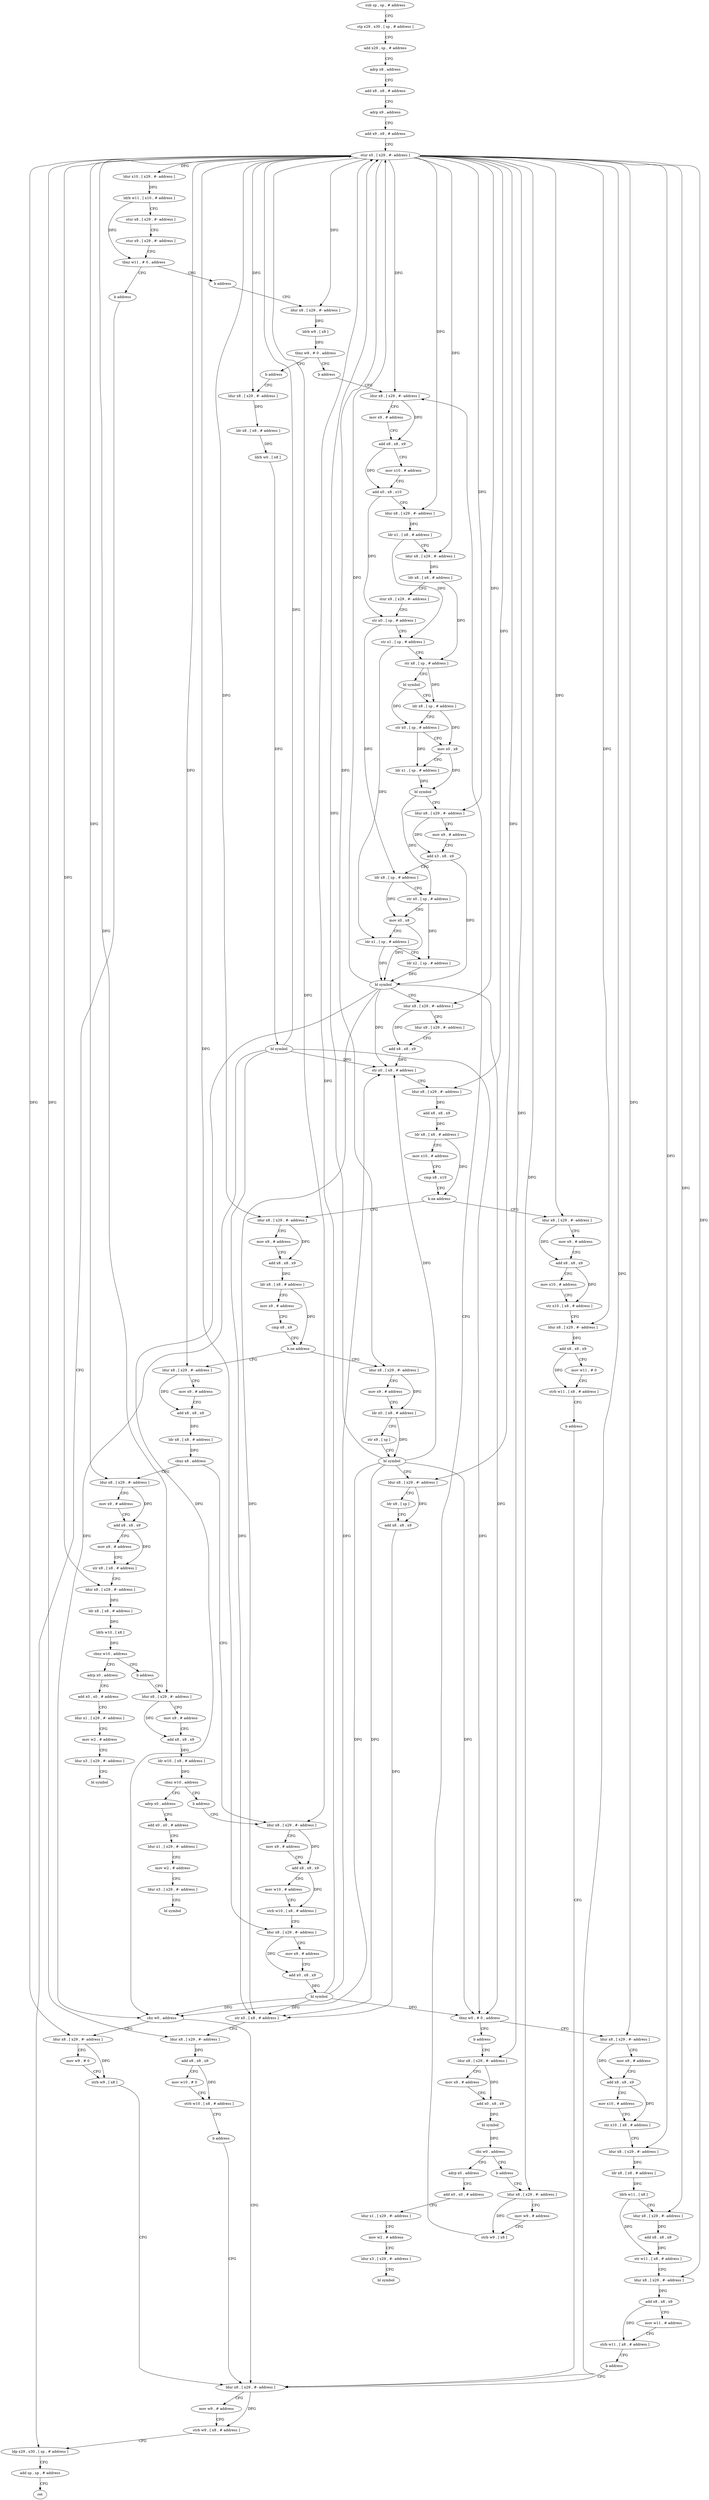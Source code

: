 digraph "func" {
"4326572" [label = "sub sp , sp , # address" ]
"4326576" [label = "stp x29 , x30 , [ sp , # address ]" ]
"4326580" [label = "add x29 , sp , # address" ]
"4326584" [label = "adrp x8 , address" ]
"4326588" [label = "add x8 , x8 , # address" ]
"4326592" [label = "adrp x9 , address" ]
"4326596" [label = "add x9 , x9 , # address" ]
"4326600" [label = "stur x0 , [ x29 , #- address ]" ]
"4326604" [label = "ldur x10 , [ x29 , #- address ]" ]
"4326608" [label = "ldrb w11 , [ x10 , # address ]" ]
"4326612" [label = "stur x8 , [ x29 , #- address ]" ]
"4326616" [label = "stur x9 , [ x29 , #- address ]" ]
"4326620" [label = "tbnz w11 , # 0 , address" ]
"4326628" [label = "b address" ]
"4326624" [label = "b address" ]
"4327272" [label = "ldp x29 , x30 , [ sp , # address ]" ]
"4326632" [label = "ldur x8 , [ x29 , #- address ]" ]
"4327276" [label = "add sp , sp , # address" ]
"4327280" [label = "ret" ]
"4326636" [label = "ldrb w9 , [ x8 ]" ]
"4326640" [label = "tbnz w9 , # 0 , address" ]
"4326648" [label = "b address" ]
"4326644" [label = "b address" ]
"4326800" [label = "ldur x8 , [ x29 , #- address ]" ]
"4326652" [label = "ldur x8 , [ x29 , #- address ]" ]
"4326804" [label = "mov x9 , # address" ]
"4326808" [label = "add x8 , x8 , x9" ]
"4326812" [label = "mov x10 , # address" ]
"4326816" [label = "add x0 , x8 , x10" ]
"4326820" [label = "ldur x8 , [ x29 , #- address ]" ]
"4326824" [label = "ldr x1 , [ x8 , # address ]" ]
"4326828" [label = "ldur x8 , [ x29 , #- address ]" ]
"4326832" [label = "ldr x8 , [ x8 , # address ]" ]
"4326836" [label = "stur x9 , [ x29 , #- address ]" ]
"4326840" [label = "str x0 , [ sp , # address ]" ]
"4326844" [label = "str x1 , [ sp , # address ]" ]
"4326848" [label = "str x8 , [ sp , # address ]" ]
"4326852" [label = "bl symbol" ]
"4326856" [label = "ldr x8 , [ sp , # address ]" ]
"4326860" [label = "str x0 , [ sp , # address ]" ]
"4326864" [label = "mov x0 , x8" ]
"4326868" [label = "ldr x1 , [ sp , # address ]" ]
"4326872" [label = "bl symbol" ]
"4326876" [label = "ldur x8 , [ x29 , #- address ]" ]
"4326880" [label = "mov x9 , # address" ]
"4326884" [label = "add x3 , x8 , x9" ]
"4326888" [label = "ldr x8 , [ sp , # address ]" ]
"4326892" [label = "str x0 , [ sp , # address ]" ]
"4326896" [label = "mov x0 , x8" ]
"4326900" [label = "ldr x1 , [ sp , # address ]" ]
"4326904" [label = "ldr x2 , [ sp , # address ]" ]
"4326908" [label = "bl symbol" ]
"4326912" [label = "ldur x8 , [ x29 , #- address ]" ]
"4326916" [label = "ldur x9 , [ x29 , #- address ]" ]
"4326920" [label = "add x8 , x8 , x9" ]
"4326924" [label = "str x0 , [ x8 , # address ]" ]
"4326928" [label = "ldur x8 , [ x29 , #- address ]" ]
"4326932" [label = "add x8 , x8 , x9" ]
"4326936" [label = "ldr x8 , [ x8 , # address ]" ]
"4326940" [label = "mov x10 , # address" ]
"4326944" [label = "cmp x8 , x10" ]
"4326948" [label = "b.ne address" ]
"4326992" [label = "ldur x8 , [ x29 , #- address ]" ]
"4326952" [label = "ldur x8 , [ x29 , #- address ]" ]
"4326656" [label = "ldr x8 , [ x8 , # address ]" ]
"4326660" [label = "ldrb w0 , [ x8 ]" ]
"4326664" [label = "bl symbol" ]
"4326668" [label = "tbnz w0 , # 0 , address" ]
"4326676" [label = "ldur x8 , [ x29 , #- address ]" ]
"4326672" [label = "b address" ]
"4326996" [label = "mov x9 , # address" ]
"4327000" [label = "add x8 , x8 , x9" ]
"4327004" [label = "ldr x8 , [ x8 , # address ]" ]
"4327008" [label = "mov x9 , # address" ]
"4327012" [label = "cmp x8 , x9" ]
"4327016" [label = "b.ne address" ]
"4327076" [label = "ldur x8 , [ x29 , #- address ]" ]
"4327020" [label = "ldur x8 , [ x29 , #- address ]" ]
"4326956" [label = "mov x9 , # address" ]
"4326960" [label = "add x8 , x8 , x9" ]
"4326964" [label = "mov x10 , # address" ]
"4326968" [label = "str x10 , [ x8 , # address ]" ]
"4326972" [label = "ldur x8 , [ x29 , #- address ]" ]
"4326976" [label = "add x8 , x8 , x9" ]
"4326980" [label = "mov w11 , # 0" ]
"4326984" [label = "strb w11 , [ x8 , # address ]" ]
"4326988" [label = "b address" ]
"4327260" [label = "ldur x8 , [ x29 , #- address ]" ]
"4326680" [label = "mov x9 , # address" ]
"4326684" [label = "add x8 , x8 , x9" ]
"4326688" [label = "mov x10 , # address" ]
"4326692" [label = "str x10 , [ x8 , # address ]" ]
"4326696" [label = "ldur x8 , [ x29 , #- address ]" ]
"4326700" [label = "ldr x8 , [ x8 , # address ]" ]
"4326704" [label = "ldrb w11 , [ x8 ]" ]
"4326708" [label = "ldur x8 , [ x29 , #- address ]" ]
"4326712" [label = "add x8 , x8 , x9" ]
"4326716" [label = "str w11 , [ x8 , # address ]" ]
"4326720" [label = "ldur x8 , [ x29 , #- address ]" ]
"4326724" [label = "add x8 , x8 , x9" ]
"4326728" [label = "mov w11 , # address" ]
"4326732" [label = "strb w11 , [ x8 , # address ]" ]
"4326736" [label = "b address" ]
"4326740" [label = "ldur x8 , [ x29 , #- address ]" ]
"4327080" [label = "mov x9 , # address" ]
"4327084" [label = "add x8 , x8 , x9" ]
"4327088" [label = "ldr x8 , [ x8 , # address ]" ]
"4327092" [label = "cbnz x8 , address" ]
"4327208" [label = "ldur x8 , [ x29 , #- address ]" ]
"4327096" [label = "ldur x8 , [ x29 , #- address ]" ]
"4327024" [label = "mov x9 , # address" ]
"4327028" [label = "ldr x0 , [ x8 , # address ]" ]
"4327032" [label = "str x9 , [ sp ]" ]
"4327036" [label = "bl symbol" ]
"4327040" [label = "ldur x8 , [ x29 , #- address ]" ]
"4327044" [label = "ldr x9 , [ sp ]" ]
"4327048" [label = "add x8 , x8 , x9" ]
"4327052" [label = "str x0 , [ x8 , # address ]" ]
"4327056" [label = "ldur x8 , [ x29 , #- address ]" ]
"4327060" [label = "add x8 , x8 , x9" ]
"4327064" [label = "mov w10 , # 0" ]
"4327068" [label = "strb w10 , [ x8 , # address ]" ]
"4327072" [label = "b address" ]
"4327264" [label = "mov w9 , # address" ]
"4327268" [label = "strb w9 , [ x8 , # address ]" ]
"4326744" [label = "mov x9 , # address" ]
"4326748" [label = "add x0 , x8 , x9" ]
"4326752" [label = "bl symbol" ]
"4326756" [label = "cbz w0 , address" ]
"4326764" [label = "adrp x0 , address" ]
"4326760" [label = "b address" ]
"4327212" [label = "mov x9 , # address" ]
"4327216" [label = "add x8 , x8 , x9" ]
"4327220" [label = "mov w10 , # address" ]
"4327224" [label = "strb w10 , [ x8 , # address ]" ]
"4327228" [label = "ldur x8 , [ x29 , #- address ]" ]
"4327232" [label = "mov x9 , # address" ]
"4327236" [label = "add x0 , x8 , x9" ]
"4327240" [label = "bl symbol" ]
"4327244" [label = "cbz w0 , address" ]
"4327248" [label = "ldur x8 , [ x29 , #- address ]" ]
"4327100" [label = "mov x9 , # address" ]
"4327104" [label = "add x8 , x8 , x9" ]
"4327108" [label = "mov x9 , # address" ]
"4327112" [label = "str x9 , [ x8 , # address ]" ]
"4327116" [label = "ldur x8 , [ x29 , #- address ]" ]
"4327120" [label = "ldr x8 , [ x8 , # address ]" ]
"4327124" [label = "ldrb w10 , [ x8 ]" ]
"4327128" [label = "cbnz w10 , address" ]
"4327136" [label = "adrp x0 , address" ]
"4327132" [label = "b address" ]
"4326768" [label = "add x0 , x0 , # address" ]
"4326772" [label = "ldur x1 , [ x29 , #- address ]" ]
"4326776" [label = "mov w2 , # address" ]
"4326780" [label = "ldur x3 , [ x29 , #- address ]" ]
"4326784" [label = "bl symbol" ]
"4326788" [label = "ldur x8 , [ x29 , #- address ]" ]
"4327252" [label = "mov w9 , # 0" ]
"4327256" [label = "strb w9 , [ x8 ]" ]
"4327140" [label = "add x0 , x0 , # address" ]
"4327144" [label = "ldur x1 , [ x29 , #- address ]" ]
"4327148" [label = "mov w2 , # address" ]
"4327152" [label = "ldur x3 , [ x29 , #- address ]" ]
"4327156" [label = "bl symbol" ]
"4327160" [label = "ldur x8 , [ x29 , #- address ]" ]
"4326792" [label = "mov w9 , # address" ]
"4326796" [label = "strb w9 , [ x8 ]" ]
"4327164" [label = "mov x9 , # address" ]
"4327168" [label = "add x8 , x8 , x9" ]
"4327172" [label = "ldr w10 , [ x8 , # address ]" ]
"4327176" [label = "cbnz w10 , address" ]
"4327184" [label = "adrp x0 , address" ]
"4327180" [label = "b address" ]
"4327188" [label = "add x0 , x0 , # address" ]
"4327192" [label = "ldur x1 , [ x29 , #- address ]" ]
"4327196" [label = "mov w2 , # address" ]
"4327200" [label = "ldur x3 , [ x29 , #- address ]" ]
"4327204" [label = "bl symbol" ]
"4326572" -> "4326576" [ label = "CFG" ]
"4326576" -> "4326580" [ label = "CFG" ]
"4326580" -> "4326584" [ label = "CFG" ]
"4326584" -> "4326588" [ label = "CFG" ]
"4326588" -> "4326592" [ label = "CFG" ]
"4326592" -> "4326596" [ label = "CFG" ]
"4326596" -> "4326600" [ label = "CFG" ]
"4326600" -> "4326604" [ label = "DFG" ]
"4326600" -> "4326632" [ label = "DFG" ]
"4326600" -> "4326800" [ label = "DFG" ]
"4326600" -> "4326820" [ label = "DFG" ]
"4326600" -> "4326828" [ label = "DFG" ]
"4326600" -> "4326876" [ label = "DFG" ]
"4326600" -> "4326912" [ label = "DFG" ]
"4326600" -> "4326928" [ label = "DFG" ]
"4326600" -> "4326652" [ label = "DFG" ]
"4326600" -> "4326992" [ label = "DFG" ]
"4326600" -> "4326952" [ label = "DFG" ]
"4326600" -> "4326972" [ label = "DFG" ]
"4326600" -> "4326676" [ label = "DFG" ]
"4326600" -> "4326696" [ label = "DFG" ]
"4326600" -> "4326708" [ label = "DFG" ]
"4326600" -> "4326720" [ label = "DFG" ]
"4326600" -> "4327076" [ label = "DFG" ]
"4326600" -> "4327020" [ label = "DFG" ]
"4326600" -> "4327040" [ label = "DFG" ]
"4326600" -> "4327056" [ label = "DFG" ]
"4326600" -> "4327260" [ label = "DFG" ]
"4326600" -> "4326740" [ label = "DFG" ]
"4326600" -> "4327208" [ label = "DFG" ]
"4326600" -> "4327228" [ label = "DFG" ]
"4326600" -> "4327096" [ label = "DFG" ]
"4326600" -> "4327116" [ label = "DFG" ]
"4326600" -> "4327248" [ label = "DFG" ]
"4326600" -> "4326788" [ label = "DFG" ]
"4326600" -> "4327160" [ label = "DFG" ]
"4326604" -> "4326608" [ label = "DFG" ]
"4326608" -> "4326612" [ label = "CFG" ]
"4326608" -> "4326620" [ label = "DFG" ]
"4326612" -> "4326616" [ label = "CFG" ]
"4326616" -> "4326620" [ label = "CFG" ]
"4326620" -> "4326628" [ label = "CFG" ]
"4326620" -> "4326624" [ label = "CFG" ]
"4326628" -> "4327272" [ label = "CFG" ]
"4326624" -> "4326632" [ label = "CFG" ]
"4327272" -> "4327276" [ label = "CFG" ]
"4326632" -> "4326636" [ label = "DFG" ]
"4327276" -> "4327280" [ label = "CFG" ]
"4326636" -> "4326640" [ label = "DFG" ]
"4326640" -> "4326648" [ label = "CFG" ]
"4326640" -> "4326644" [ label = "CFG" ]
"4326648" -> "4326800" [ label = "CFG" ]
"4326644" -> "4326652" [ label = "CFG" ]
"4326800" -> "4326804" [ label = "CFG" ]
"4326800" -> "4326808" [ label = "DFG" ]
"4326652" -> "4326656" [ label = "DFG" ]
"4326804" -> "4326808" [ label = "CFG" ]
"4326808" -> "4326812" [ label = "CFG" ]
"4326808" -> "4326816" [ label = "DFG" ]
"4326812" -> "4326816" [ label = "CFG" ]
"4326816" -> "4326820" [ label = "CFG" ]
"4326816" -> "4326840" [ label = "DFG" ]
"4326820" -> "4326824" [ label = "DFG" ]
"4326824" -> "4326828" [ label = "CFG" ]
"4326824" -> "4326844" [ label = "DFG" ]
"4326828" -> "4326832" [ label = "DFG" ]
"4326832" -> "4326836" [ label = "CFG" ]
"4326832" -> "4326848" [ label = "DFG" ]
"4326836" -> "4326840" [ label = "CFG" ]
"4326840" -> "4326844" [ label = "CFG" ]
"4326840" -> "4326888" [ label = "DFG" ]
"4326844" -> "4326848" [ label = "CFG" ]
"4326844" -> "4326900" [ label = "DFG" ]
"4326848" -> "4326852" [ label = "CFG" ]
"4326848" -> "4326856" [ label = "DFG" ]
"4326852" -> "4326856" [ label = "CFG" ]
"4326852" -> "4326860" [ label = "DFG" ]
"4326856" -> "4326860" [ label = "CFG" ]
"4326856" -> "4326864" [ label = "DFG" ]
"4326860" -> "4326864" [ label = "CFG" ]
"4326860" -> "4326868" [ label = "DFG" ]
"4326864" -> "4326868" [ label = "CFG" ]
"4326864" -> "4326872" [ label = "DFG" ]
"4326868" -> "4326872" [ label = "DFG" ]
"4326872" -> "4326876" [ label = "CFG" ]
"4326872" -> "4326892" [ label = "DFG" ]
"4326876" -> "4326880" [ label = "CFG" ]
"4326876" -> "4326884" [ label = "DFG" ]
"4326880" -> "4326884" [ label = "CFG" ]
"4326884" -> "4326888" [ label = "CFG" ]
"4326884" -> "4326908" [ label = "DFG" ]
"4326888" -> "4326892" [ label = "CFG" ]
"4326888" -> "4326896" [ label = "DFG" ]
"4326892" -> "4326896" [ label = "CFG" ]
"4326892" -> "4326904" [ label = "DFG" ]
"4326896" -> "4326900" [ label = "CFG" ]
"4326896" -> "4326908" [ label = "DFG" ]
"4326900" -> "4326904" [ label = "CFG" ]
"4326900" -> "4326908" [ label = "DFG" ]
"4326904" -> "4326908" [ label = "DFG" ]
"4326908" -> "4326912" [ label = "CFG" ]
"4326908" -> "4326600" [ label = "DFG" ]
"4326908" -> "4326924" [ label = "DFG" ]
"4326908" -> "4326668" [ label = "DFG" ]
"4326908" -> "4327052" [ label = "DFG" ]
"4326908" -> "4327244" [ label = "DFG" ]
"4326912" -> "4326916" [ label = "CFG" ]
"4326912" -> "4326920" [ label = "DFG" ]
"4326916" -> "4326920" [ label = "CFG" ]
"4326920" -> "4326924" [ label = "DFG" ]
"4326924" -> "4326928" [ label = "CFG" ]
"4326928" -> "4326932" [ label = "DFG" ]
"4326932" -> "4326936" [ label = "DFG" ]
"4326936" -> "4326940" [ label = "CFG" ]
"4326936" -> "4326948" [ label = "DFG" ]
"4326940" -> "4326944" [ label = "CFG" ]
"4326944" -> "4326948" [ label = "CFG" ]
"4326948" -> "4326992" [ label = "CFG" ]
"4326948" -> "4326952" [ label = "CFG" ]
"4326992" -> "4326996" [ label = "CFG" ]
"4326992" -> "4327000" [ label = "DFG" ]
"4326952" -> "4326956" [ label = "CFG" ]
"4326952" -> "4326960" [ label = "DFG" ]
"4326656" -> "4326660" [ label = "DFG" ]
"4326660" -> "4326664" [ label = "DFG" ]
"4326664" -> "4326668" [ label = "DFG" ]
"4326664" -> "4326600" [ label = "DFG" ]
"4326664" -> "4326924" [ label = "DFG" ]
"4326664" -> "4327052" [ label = "DFG" ]
"4326664" -> "4327244" [ label = "DFG" ]
"4326668" -> "4326676" [ label = "CFG" ]
"4326668" -> "4326672" [ label = "CFG" ]
"4326676" -> "4326680" [ label = "CFG" ]
"4326676" -> "4326684" [ label = "DFG" ]
"4326672" -> "4326740" [ label = "CFG" ]
"4326996" -> "4327000" [ label = "CFG" ]
"4327000" -> "4327004" [ label = "DFG" ]
"4327004" -> "4327008" [ label = "CFG" ]
"4327004" -> "4327016" [ label = "DFG" ]
"4327008" -> "4327012" [ label = "CFG" ]
"4327012" -> "4327016" [ label = "CFG" ]
"4327016" -> "4327076" [ label = "CFG" ]
"4327016" -> "4327020" [ label = "CFG" ]
"4327076" -> "4327080" [ label = "CFG" ]
"4327076" -> "4327084" [ label = "DFG" ]
"4327020" -> "4327024" [ label = "CFG" ]
"4327020" -> "4327028" [ label = "DFG" ]
"4326956" -> "4326960" [ label = "CFG" ]
"4326960" -> "4326964" [ label = "CFG" ]
"4326960" -> "4326968" [ label = "DFG" ]
"4326964" -> "4326968" [ label = "CFG" ]
"4326968" -> "4326972" [ label = "CFG" ]
"4326972" -> "4326976" [ label = "DFG" ]
"4326976" -> "4326980" [ label = "CFG" ]
"4326976" -> "4326984" [ label = "DFG" ]
"4326980" -> "4326984" [ label = "CFG" ]
"4326984" -> "4326988" [ label = "CFG" ]
"4326988" -> "4327260" [ label = "CFG" ]
"4327260" -> "4327264" [ label = "CFG" ]
"4327260" -> "4327268" [ label = "DFG" ]
"4326680" -> "4326684" [ label = "CFG" ]
"4326684" -> "4326688" [ label = "CFG" ]
"4326684" -> "4326692" [ label = "DFG" ]
"4326688" -> "4326692" [ label = "CFG" ]
"4326692" -> "4326696" [ label = "CFG" ]
"4326696" -> "4326700" [ label = "DFG" ]
"4326700" -> "4326704" [ label = "DFG" ]
"4326704" -> "4326708" [ label = "CFG" ]
"4326704" -> "4326716" [ label = "DFG" ]
"4326708" -> "4326712" [ label = "DFG" ]
"4326712" -> "4326716" [ label = "DFG" ]
"4326716" -> "4326720" [ label = "CFG" ]
"4326720" -> "4326724" [ label = "DFG" ]
"4326724" -> "4326728" [ label = "CFG" ]
"4326724" -> "4326732" [ label = "DFG" ]
"4326728" -> "4326732" [ label = "CFG" ]
"4326732" -> "4326736" [ label = "CFG" ]
"4326736" -> "4327260" [ label = "CFG" ]
"4326740" -> "4326744" [ label = "CFG" ]
"4326740" -> "4326748" [ label = "DFG" ]
"4327080" -> "4327084" [ label = "CFG" ]
"4327084" -> "4327088" [ label = "DFG" ]
"4327088" -> "4327092" [ label = "DFG" ]
"4327092" -> "4327208" [ label = "CFG" ]
"4327092" -> "4327096" [ label = "CFG" ]
"4327208" -> "4327212" [ label = "CFG" ]
"4327208" -> "4327216" [ label = "DFG" ]
"4327096" -> "4327100" [ label = "CFG" ]
"4327096" -> "4327104" [ label = "DFG" ]
"4327024" -> "4327028" [ label = "CFG" ]
"4327028" -> "4327032" [ label = "CFG" ]
"4327028" -> "4327036" [ label = "DFG" ]
"4327032" -> "4327036" [ label = "CFG" ]
"4327036" -> "4327040" [ label = "CFG" ]
"4327036" -> "4326600" [ label = "DFG" ]
"4327036" -> "4326924" [ label = "DFG" ]
"4327036" -> "4326668" [ label = "DFG" ]
"4327036" -> "4327052" [ label = "DFG" ]
"4327036" -> "4327244" [ label = "DFG" ]
"4327040" -> "4327044" [ label = "CFG" ]
"4327040" -> "4327048" [ label = "DFG" ]
"4327044" -> "4327048" [ label = "CFG" ]
"4327048" -> "4327052" [ label = "DFG" ]
"4327052" -> "4327056" [ label = "CFG" ]
"4327056" -> "4327060" [ label = "DFG" ]
"4327060" -> "4327064" [ label = "CFG" ]
"4327060" -> "4327068" [ label = "DFG" ]
"4327064" -> "4327068" [ label = "CFG" ]
"4327068" -> "4327072" [ label = "CFG" ]
"4327072" -> "4327260" [ label = "CFG" ]
"4327264" -> "4327268" [ label = "CFG" ]
"4327268" -> "4327272" [ label = "CFG" ]
"4326744" -> "4326748" [ label = "CFG" ]
"4326748" -> "4326752" [ label = "DFG" ]
"4326752" -> "4326756" [ label = "DFG" ]
"4326756" -> "4326764" [ label = "CFG" ]
"4326756" -> "4326760" [ label = "CFG" ]
"4326764" -> "4326768" [ label = "CFG" ]
"4326760" -> "4326788" [ label = "CFG" ]
"4327212" -> "4327216" [ label = "CFG" ]
"4327216" -> "4327220" [ label = "CFG" ]
"4327216" -> "4327224" [ label = "DFG" ]
"4327220" -> "4327224" [ label = "CFG" ]
"4327224" -> "4327228" [ label = "CFG" ]
"4327228" -> "4327232" [ label = "CFG" ]
"4327228" -> "4327236" [ label = "DFG" ]
"4327232" -> "4327236" [ label = "CFG" ]
"4327236" -> "4327240" [ label = "DFG" ]
"4327240" -> "4327244" [ label = "DFG" ]
"4327240" -> "4326600" [ label = "DFG" ]
"4327240" -> "4326924" [ label = "DFG" ]
"4327240" -> "4326668" [ label = "DFG" ]
"4327240" -> "4327052" [ label = "DFG" ]
"4327244" -> "4327260" [ label = "CFG" ]
"4327244" -> "4327248" [ label = "CFG" ]
"4327248" -> "4327252" [ label = "CFG" ]
"4327248" -> "4327256" [ label = "DFG" ]
"4327100" -> "4327104" [ label = "CFG" ]
"4327104" -> "4327108" [ label = "CFG" ]
"4327104" -> "4327112" [ label = "DFG" ]
"4327108" -> "4327112" [ label = "CFG" ]
"4327112" -> "4327116" [ label = "CFG" ]
"4327116" -> "4327120" [ label = "DFG" ]
"4327120" -> "4327124" [ label = "DFG" ]
"4327124" -> "4327128" [ label = "DFG" ]
"4327128" -> "4327136" [ label = "CFG" ]
"4327128" -> "4327132" [ label = "CFG" ]
"4327136" -> "4327140" [ label = "CFG" ]
"4327132" -> "4327160" [ label = "CFG" ]
"4326768" -> "4326772" [ label = "CFG" ]
"4326772" -> "4326776" [ label = "CFG" ]
"4326776" -> "4326780" [ label = "CFG" ]
"4326780" -> "4326784" [ label = "CFG" ]
"4326788" -> "4326792" [ label = "CFG" ]
"4326788" -> "4326796" [ label = "DFG" ]
"4327252" -> "4327256" [ label = "CFG" ]
"4327256" -> "4327260" [ label = "CFG" ]
"4327140" -> "4327144" [ label = "CFG" ]
"4327144" -> "4327148" [ label = "CFG" ]
"4327148" -> "4327152" [ label = "CFG" ]
"4327152" -> "4327156" [ label = "CFG" ]
"4327160" -> "4327164" [ label = "CFG" ]
"4327160" -> "4327168" [ label = "DFG" ]
"4326792" -> "4326796" [ label = "CFG" ]
"4326796" -> "4326800" [ label = "CFG" ]
"4327164" -> "4327168" [ label = "CFG" ]
"4327168" -> "4327172" [ label = "DFG" ]
"4327172" -> "4327176" [ label = "DFG" ]
"4327176" -> "4327184" [ label = "CFG" ]
"4327176" -> "4327180" [ label = "CFG" ]
"4327184" -> "4327188" [ label = "CFG" ]
"4327180" -> "4327208" [ label = "CFG" ]
"4327188" -> "4327192" [ label = "CFG" ]
"4327192" -> "4327196" [ label = "CFG" ]
"4327196" -> "4327200" [ label = "CFG" ]
"4327200" -> "4327204" [ label = "CFG" ]
}
